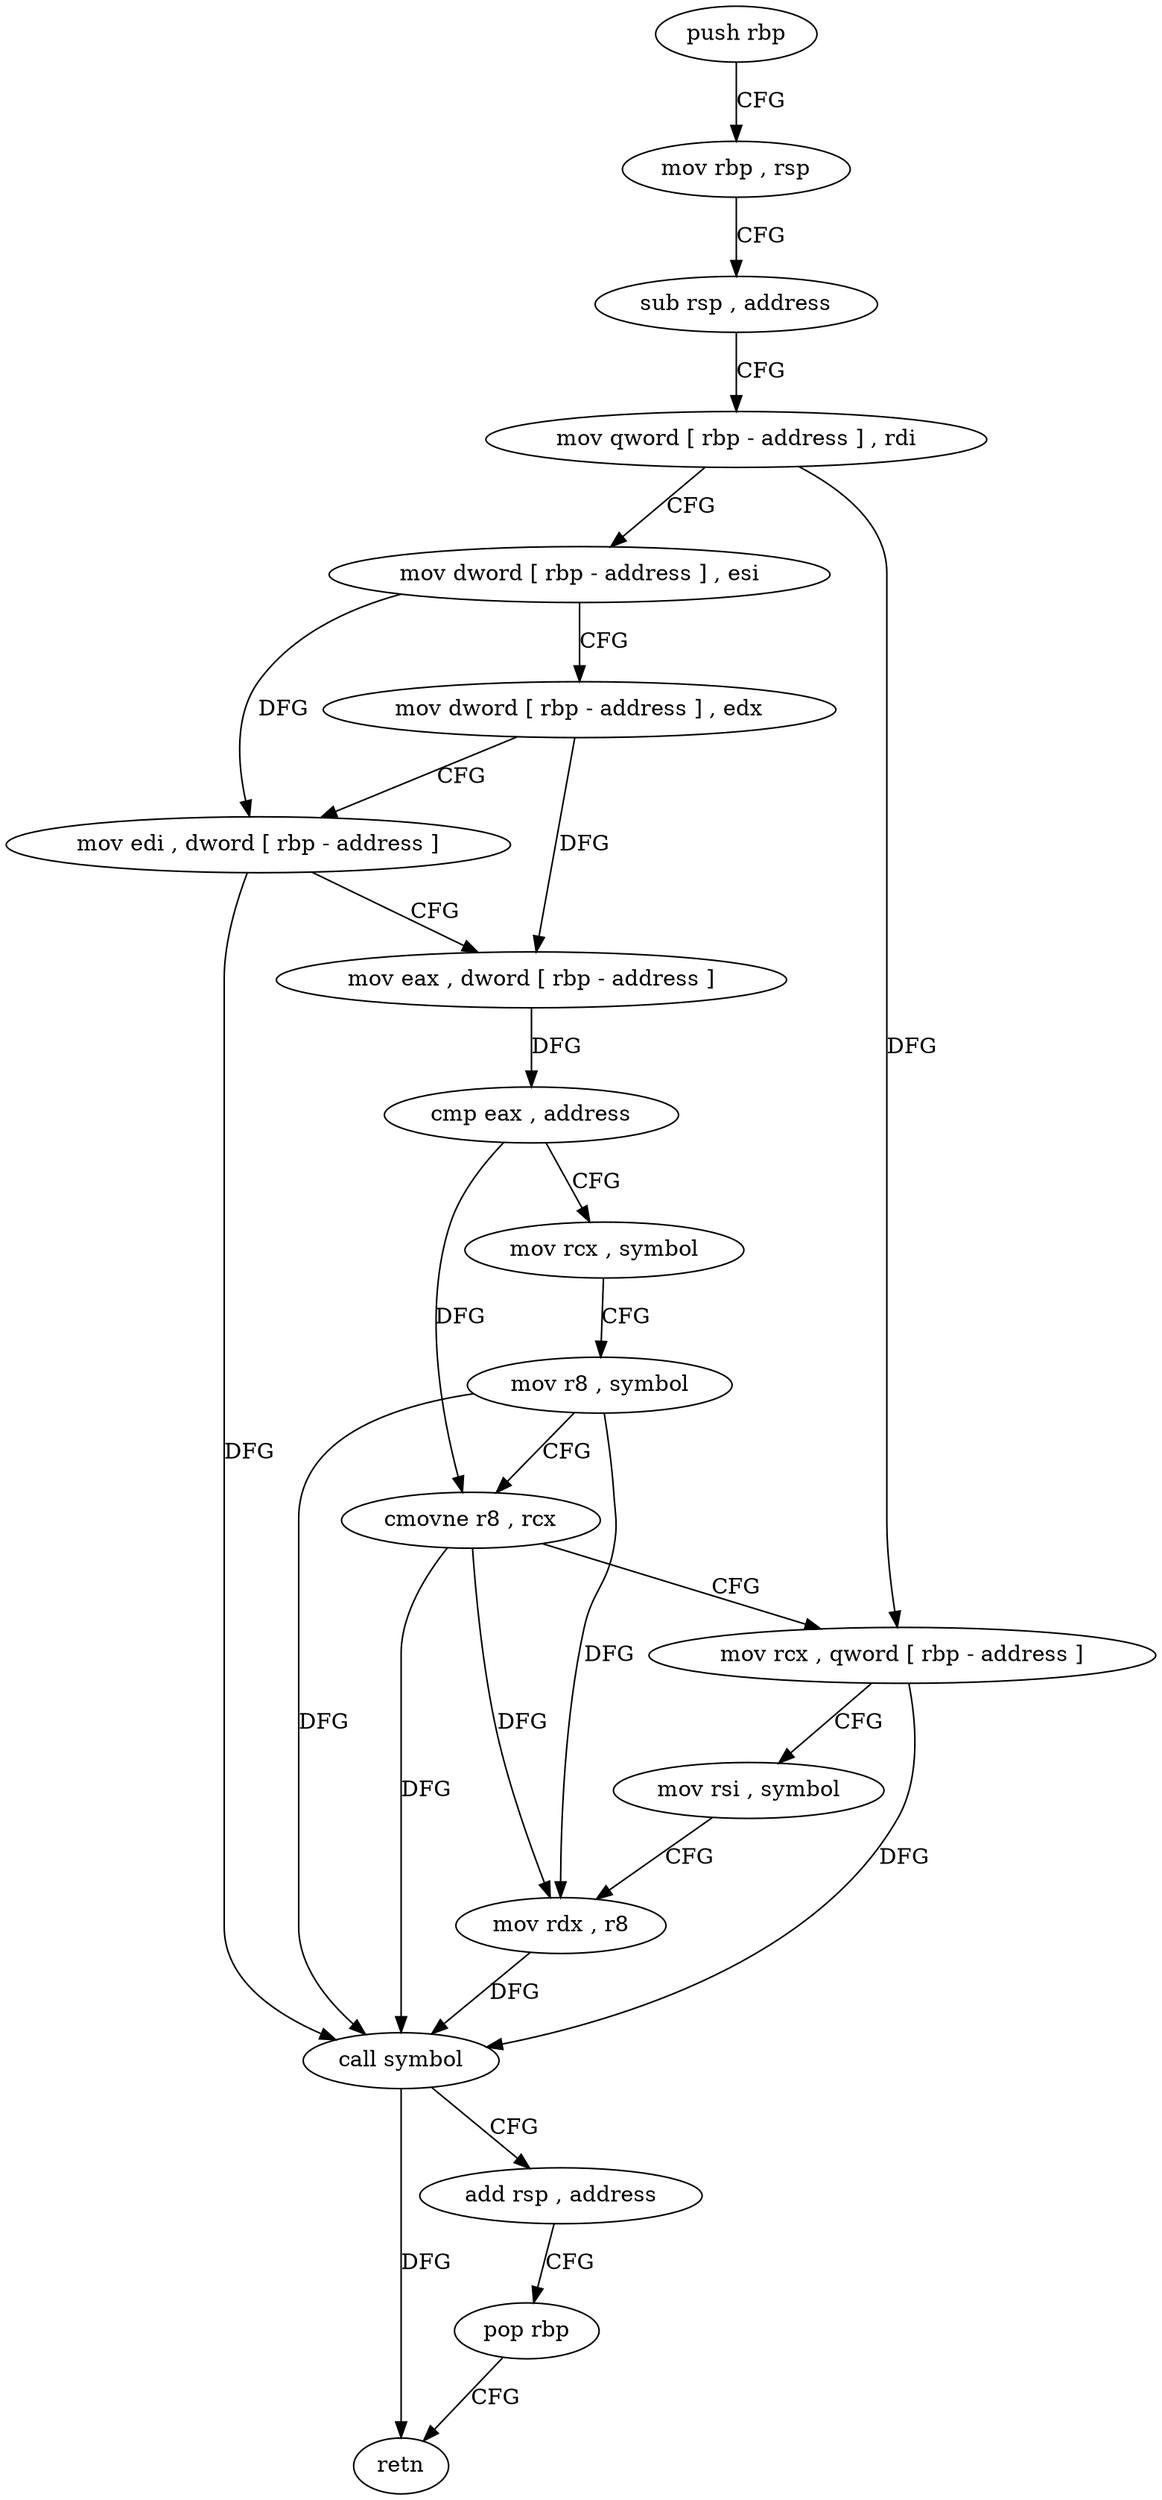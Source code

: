 digraph "func" {
"4218240" [label = "push rbp" ]
"4218241" [label = "mov rbp , rsp" ]
"4218244" [label = "sub rsp , address" ]
"4218248" [label = "mov qword [ rbp - address ] , rdi" ]
"4218252" [label = "mov dword [ rbp - address ] , esi" ]
"4218255" [label = "mov dword [ rbp - address ] , edx" ]
"4218258" [label = "mov edi , dword [ rbp - address ]" ]
"4218261" [label = "mov eax , dword [ rbp - address ]" ]
"4218264" [label = "cmp eax , address" ]
"4218267" [label = "mov rcx , symbol" ]
"4218277" [label = "mov r8 , symbol" ]
"4218287" [label = "cmovne r8 , rcx" ]
"4218291" [label = "mov rcx , qword [ rbp - address ]" ]
"4218295" [label = "mov rsi , symbol" ]
"4218305" [label = "mov rdx , r8" ]
"4218308" [label = "call symbol" ]
"4218313" [label = "add rsp , address" ]
"4218317" [label = "pop rbp" ]
"4218318" [label = "retn" ]
"4218240" -> "4218241" [ label = "CFG" ]
"4218241" -> "4218244" [ label = "CFG" ]
"4218244" -> "4218248" [ label = "CFG" ]
"4218248" -> "4218252" [ label = "CFG" ]
"4218248" -> "4218291" [ label = "DFG" ]
"4218252" -> "4218255" [ label = "CFG" ]
"4218252" -> "4218258" [ label = "DFG" ]
"4218255" -> "4218258" [ label = "CFG" ]
"4218255" -> "4218261" [ label = "DFG" ]
"4218258" -> "4218261" [ label = "CFG" ]
"4218258" -> "4218308" [ label = "DFG" ]
"4218261" -> "4218264" [ label = "DFG" ]
"4218264" -> "4218267" [ label = "CFG" ]
"4218264" -> "4218287" [ label = "DFG" ]
"4218267" -> "4218277" [ label = "CFG" ]
"4218277" -> "4218287" [ label = "CFG" ]
"4218277" -> "4218305" [ label = "DFG" ]
"4218277" -> "4218308" [ label = "DFG" ]
"4218287" -> "4218291" [ label = "CFG" ]
"4218287" -> "4218305" [ label = "DFG" ]
"4218287" -> "4218308" [ label = "DFG" ]
"4218291" -> "4218295" [ label = "CFG" ]
"4218291" -> "4218308" [ label = "DFG" ]
"4218295" -> "4218305" [ label = "CFG" ]
"4218305" -> "4218308" [ label = "DFG" ]
"4218308" -> "4218313" [ label = "CFG" ]
"4218308" -> "4218318" [ label = "DFG" ]
"4218313" -> "4218317" [ label = "CFG" ]
"4218317" -> "4218318" [ label = "CFG" ]
}
